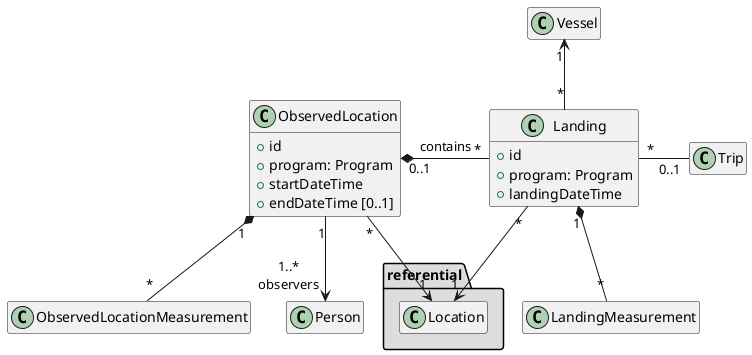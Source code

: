 @startuml
hide empty members

class ObservedLocation {
    +id
    +program: Program
    +startDateTime
    +endDateTime [0..1]
}

class Landing {
  +id
  +program: Program
  +landingDateTime
}

ObservedLocation "0..1" *-right- "*" Landing : contains
ObservedLocation "1" --> "1..*\nobservers" Person
ObservedLocation "1" *-- "*" ObservedLocationMeasurement

Landing "*" -up-> "1" Vessel
Landing "1" *-- "*" LandingMeasurement
Landing "*" -right- "0..1" Trip: "    "

package "referential" #DDDDDD {
    Landing "*" --> "1" Location
    ObservedLocation "*" --> "1" Location
}

@enduml

